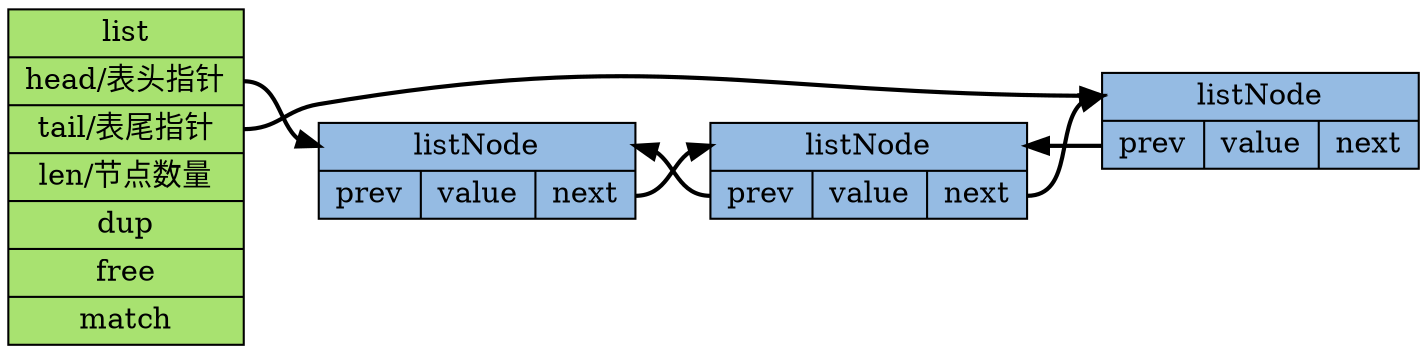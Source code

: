 
digraph list_and_list_node {

    rankdir=LR;

    node [shape = record, style = filled, fillcolor = "#95BBE3"];

    edge [style = bold];

    list_node_1 [label = "<head>listNode |{<prev> prev| value|<next> next}"];
    list_node_2 [label = "<head>listNode |{<prev> prev| value|<next> next}"];
    list_node_3 [label = "<head>listNode |{<prev> prev| value|<next> next}"];

    list_node_1:next -> list_node_2:head;
    list_node_2:next -> list_node_3:head;

    list_node_2:prev -> list_node_1:head;
    list_node_3:prev -> list_node_2:head;

    node [width = 1.5, style = filled, fillcolor = "#A8E270"];
    list [label = "list |<head> head/表头指针|<tail> tail/表尾指针|<len> len/节点数量|<dup> dup|<free> free|<match> match"];

    list:tail -> list_node_3:head;
    list:head -> list_node_1:head;
}
